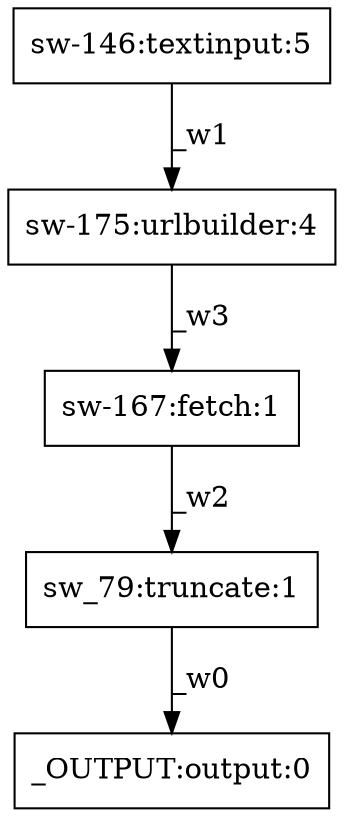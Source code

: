 digraph test1 { node [shape=box] "_OUTPUT" [label="_OUTPUT:output:0"];"sw_79" [label="sw_79:truncate:1"];"sw-175" [label="sw-175:urlbuilder:4"];"sw-167" [label="sw-167:fetch:1"];"sw-146" [label="sw-146:textinput:5"];"sw_79" -> "_OUTPUT" [label="_w0"];"sw-146" -> "sw-175" [label="_w1"];"sw-167" -> "sw_79" [label="_w2"];"sw-175" -> "sw-167" [label="_w3"];}